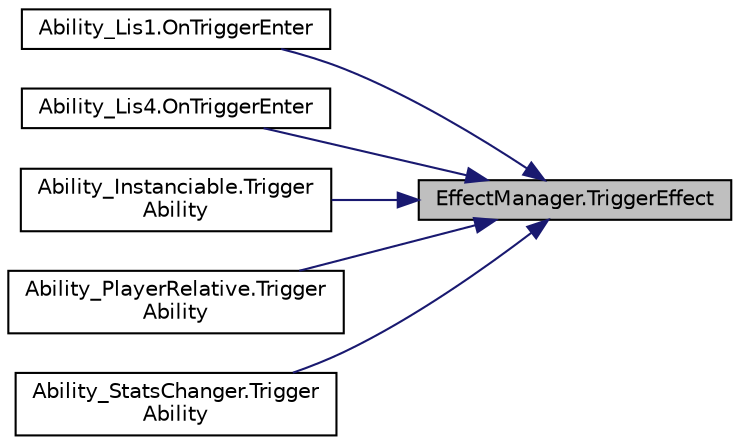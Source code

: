 digraph "EffectManager.TriggerEffect"
{
 // INTERACTIVE_SVG=YES
 // LATEX_PDF_SIZE
  bgcolor="transparent";
  edge [fontname="Helvetica",fontsize="10",labelfontname="Helvetica",labelfontsize="10"];
  node [fontname="Helvetica",fontsize="10",shape=record];
  rankdir="RL";
  Node1 [label="EffectManager.TriggerEffect",height=0.2,width=0.4,color="black", fillcolor="grey75", style="filled", fontcolor="black",tooltip="Starts an Effect to the entity who has this EffectManager."];
  Node1 -> Node2 [dir="back",color="midnightblue",fontsize="10",style="solid",fontname="Helvetica"];
  Node2 [label="Ability_Lis1.OnTriggerEnter",height=0.2,width=0.4,color="black",URL="$class_ability___lis1.html#afd1d7924ca79144a0e19a84705b7590e",tooltip=" "];
  Node1 -> Node3 [dir="back",color="midnightblue",fontsize="10",style="solid",fontname="Helvetica"];
  Node3 [label="Ability_Lis4.OnTriggerEnter",height=0.2,width=0.4,color="black",URL="$class_ability___lis4.html#a4497c50ddbd3f508448a76a1eafdd203",tooltip=" "];
  Node1 -> Node4 [dir="back",color="midnightblue",fontsize="10",style="solid",fontname="Helvetica"];
  Node4 [label="Ability_Instanciable.Trigger\lAbility",height=0.2,width=0.4,color="black",URL="$class_ability___instanciable.html#a2874cb997047ff431148d036aa06e163",tooltip=" "];
  Node1 -> Node5 [dir="back",color="midnightblue",fontsize="10",style="solid",fontname="Helvetica"];
  Node5 [label="Ability_PlayerRelative.Trigger\lAbility",height=0.2,width=0.4,color="black",URL="$class_ability___player_relative.html#a147af83cdc2b932f749d96e9974260fa",tooltip=" "];
  Node1 -> Node6 [dir="back",color="midnightblue",fontsize="10",style="solid",fontname="Helvetica"];
  Node6 [label="Ability_StatsChanger.Trigger\lAbility",height=0.2,width=0.4,color="black",URL="$class_ability___stats_changer.html#a9b5d2b57c9e1369ec89ff50b9818d1b6",tooltip=" "];
}
